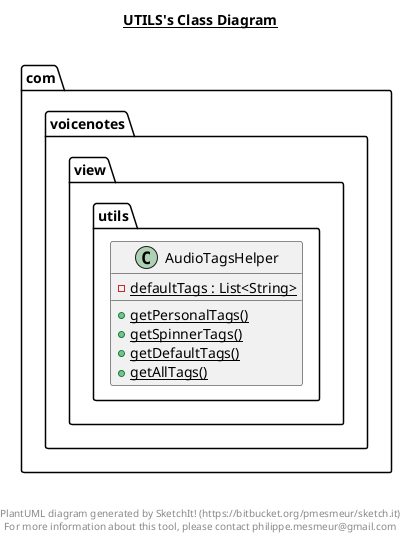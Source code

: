 @startuml

title __UTILS's Class Diagram__\n

  package com.voicenotes {
    package com.voicenotes.view.utils {
      class AudioTagsHelper {
          {static} - defaultTags : List<String>
          {static} + getPersonalTags()
          {static} + getSpinnerTags()
          {static} + getDefaultTags()
          {static} + getAllTags()
      }
    }
  }
  



right footer


PlantUML diagram generated by SketchIt! (https://bitbucket.org/pmesmeur/sketch.it)
For more information about this tool, please contact philippe.mesmeur@gmail.com
endfooter

@enduml
